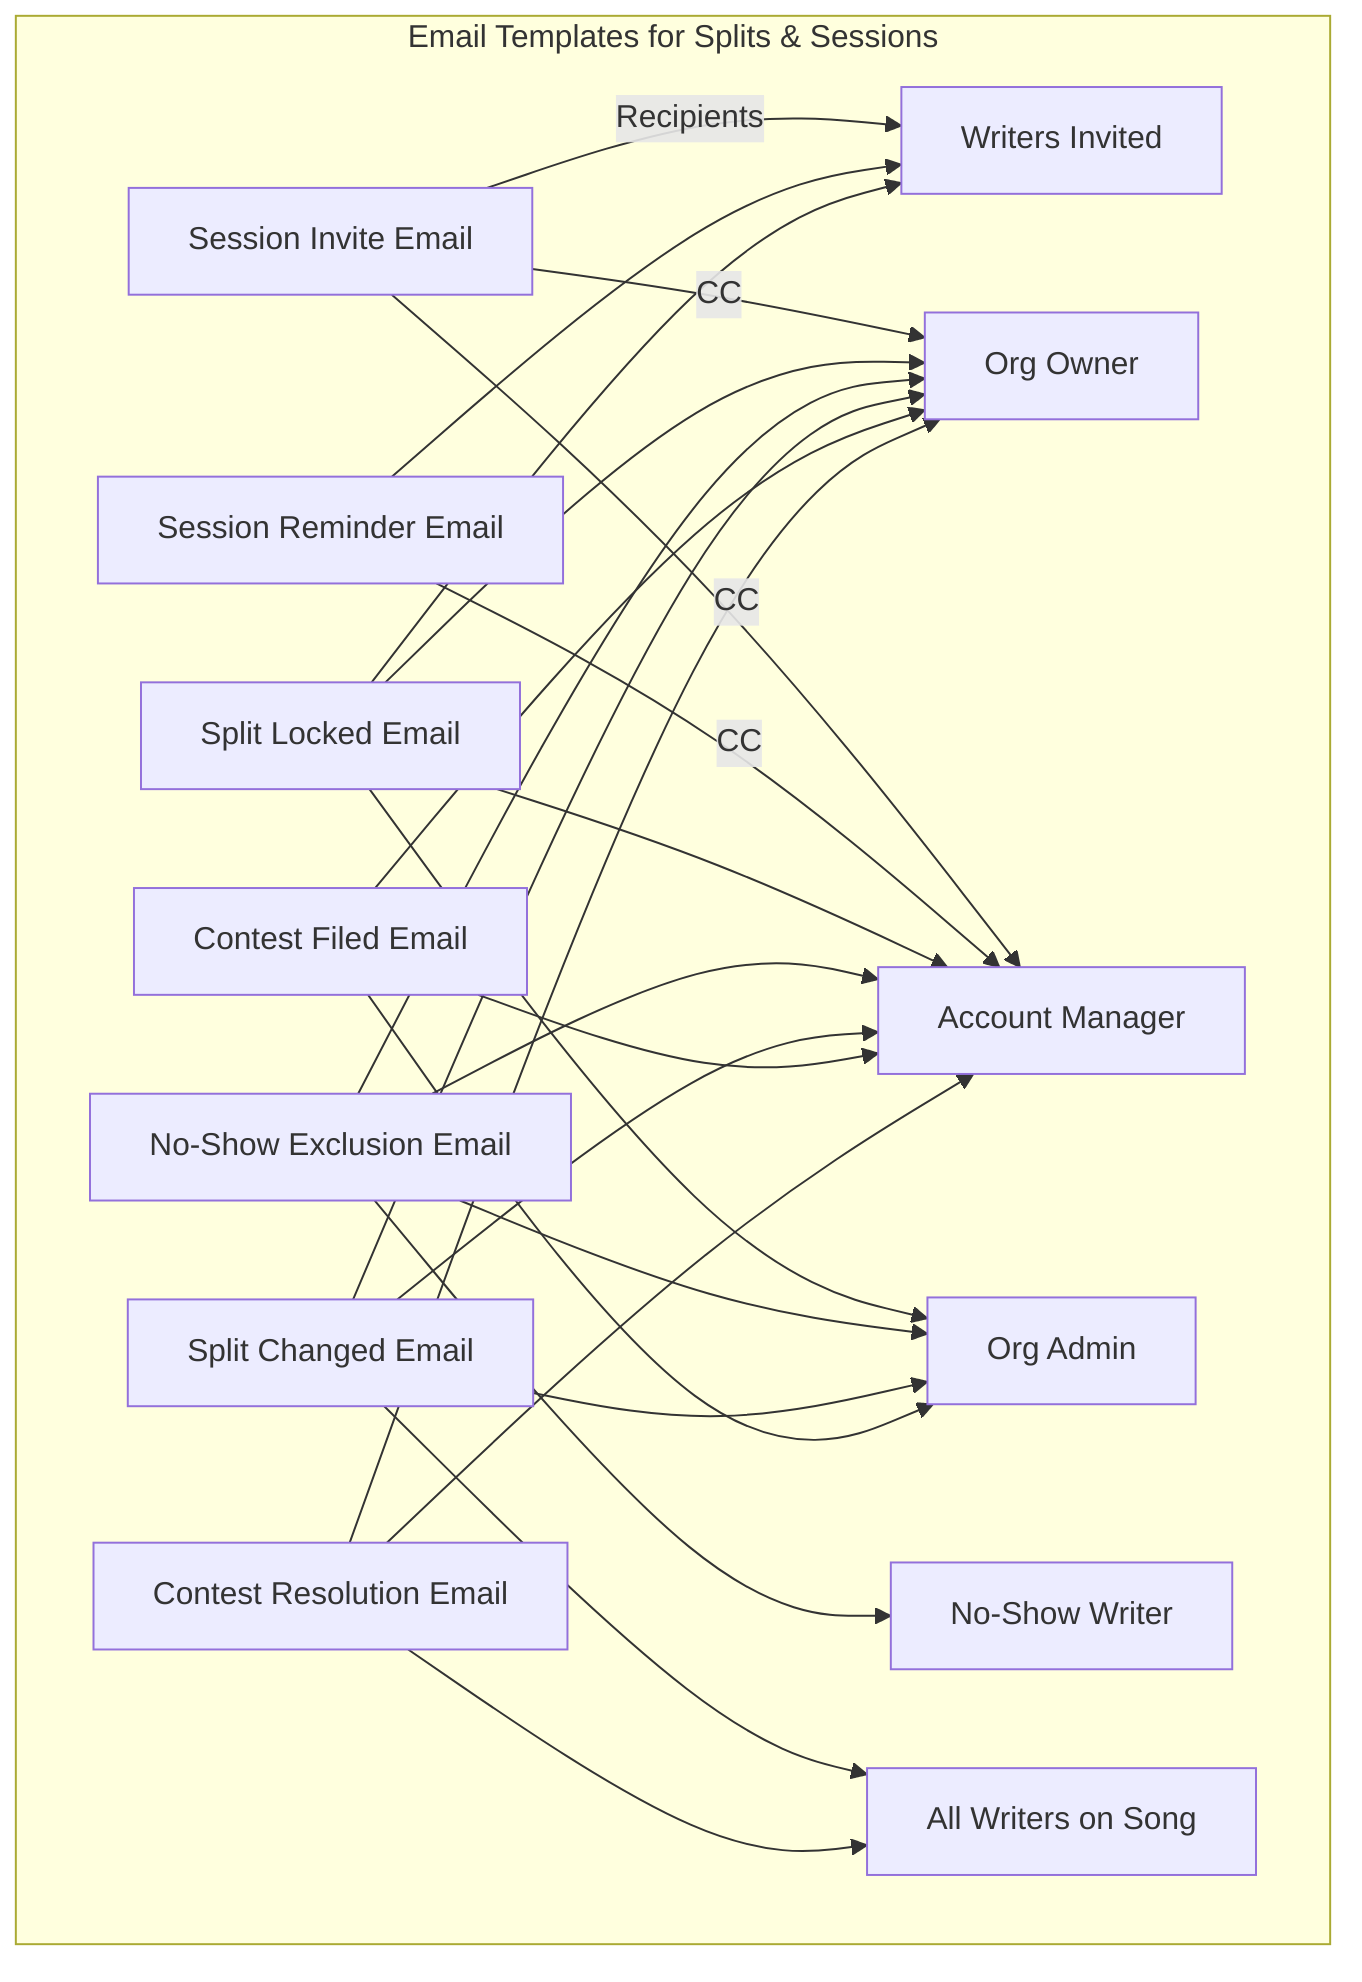 flowchart TD
  subgraph EmailTemplates["Email Templates for Splits & Sessions"]
    A1[Session Invite Email] -->|Recipients| W[Writers Invited]
    A1 -->|CC| O1[Org Owner]
    A1 -->|CC| AM1[Account Manager]

    A2[Session Reminder Email] --> W
    A2 -->|CC| AM1

    A3[Split Locked Email] --> W
    A3 --> O1
    A3 --> AM1
    A3 --> OA1[Org Admin]

    A4[No-Show Exclusion Email] --> WNoShow[No-Show Writer]
    A4 --> O1
    A4 --> AM1
    A4 --> OA1

    A5[Split Changed Email] --> AllWriters[All Writers on Song]
    A5 --> O1
    A5 --> AM1
    A5 --> OA1

    A6[Contest Filed Email] --> OA1
    A6 --> O1
    A6 --> AM1

    A7[Contest Resolution Email] --> AllWriters
    A7 --> O1
    A7 --> AM1
  end